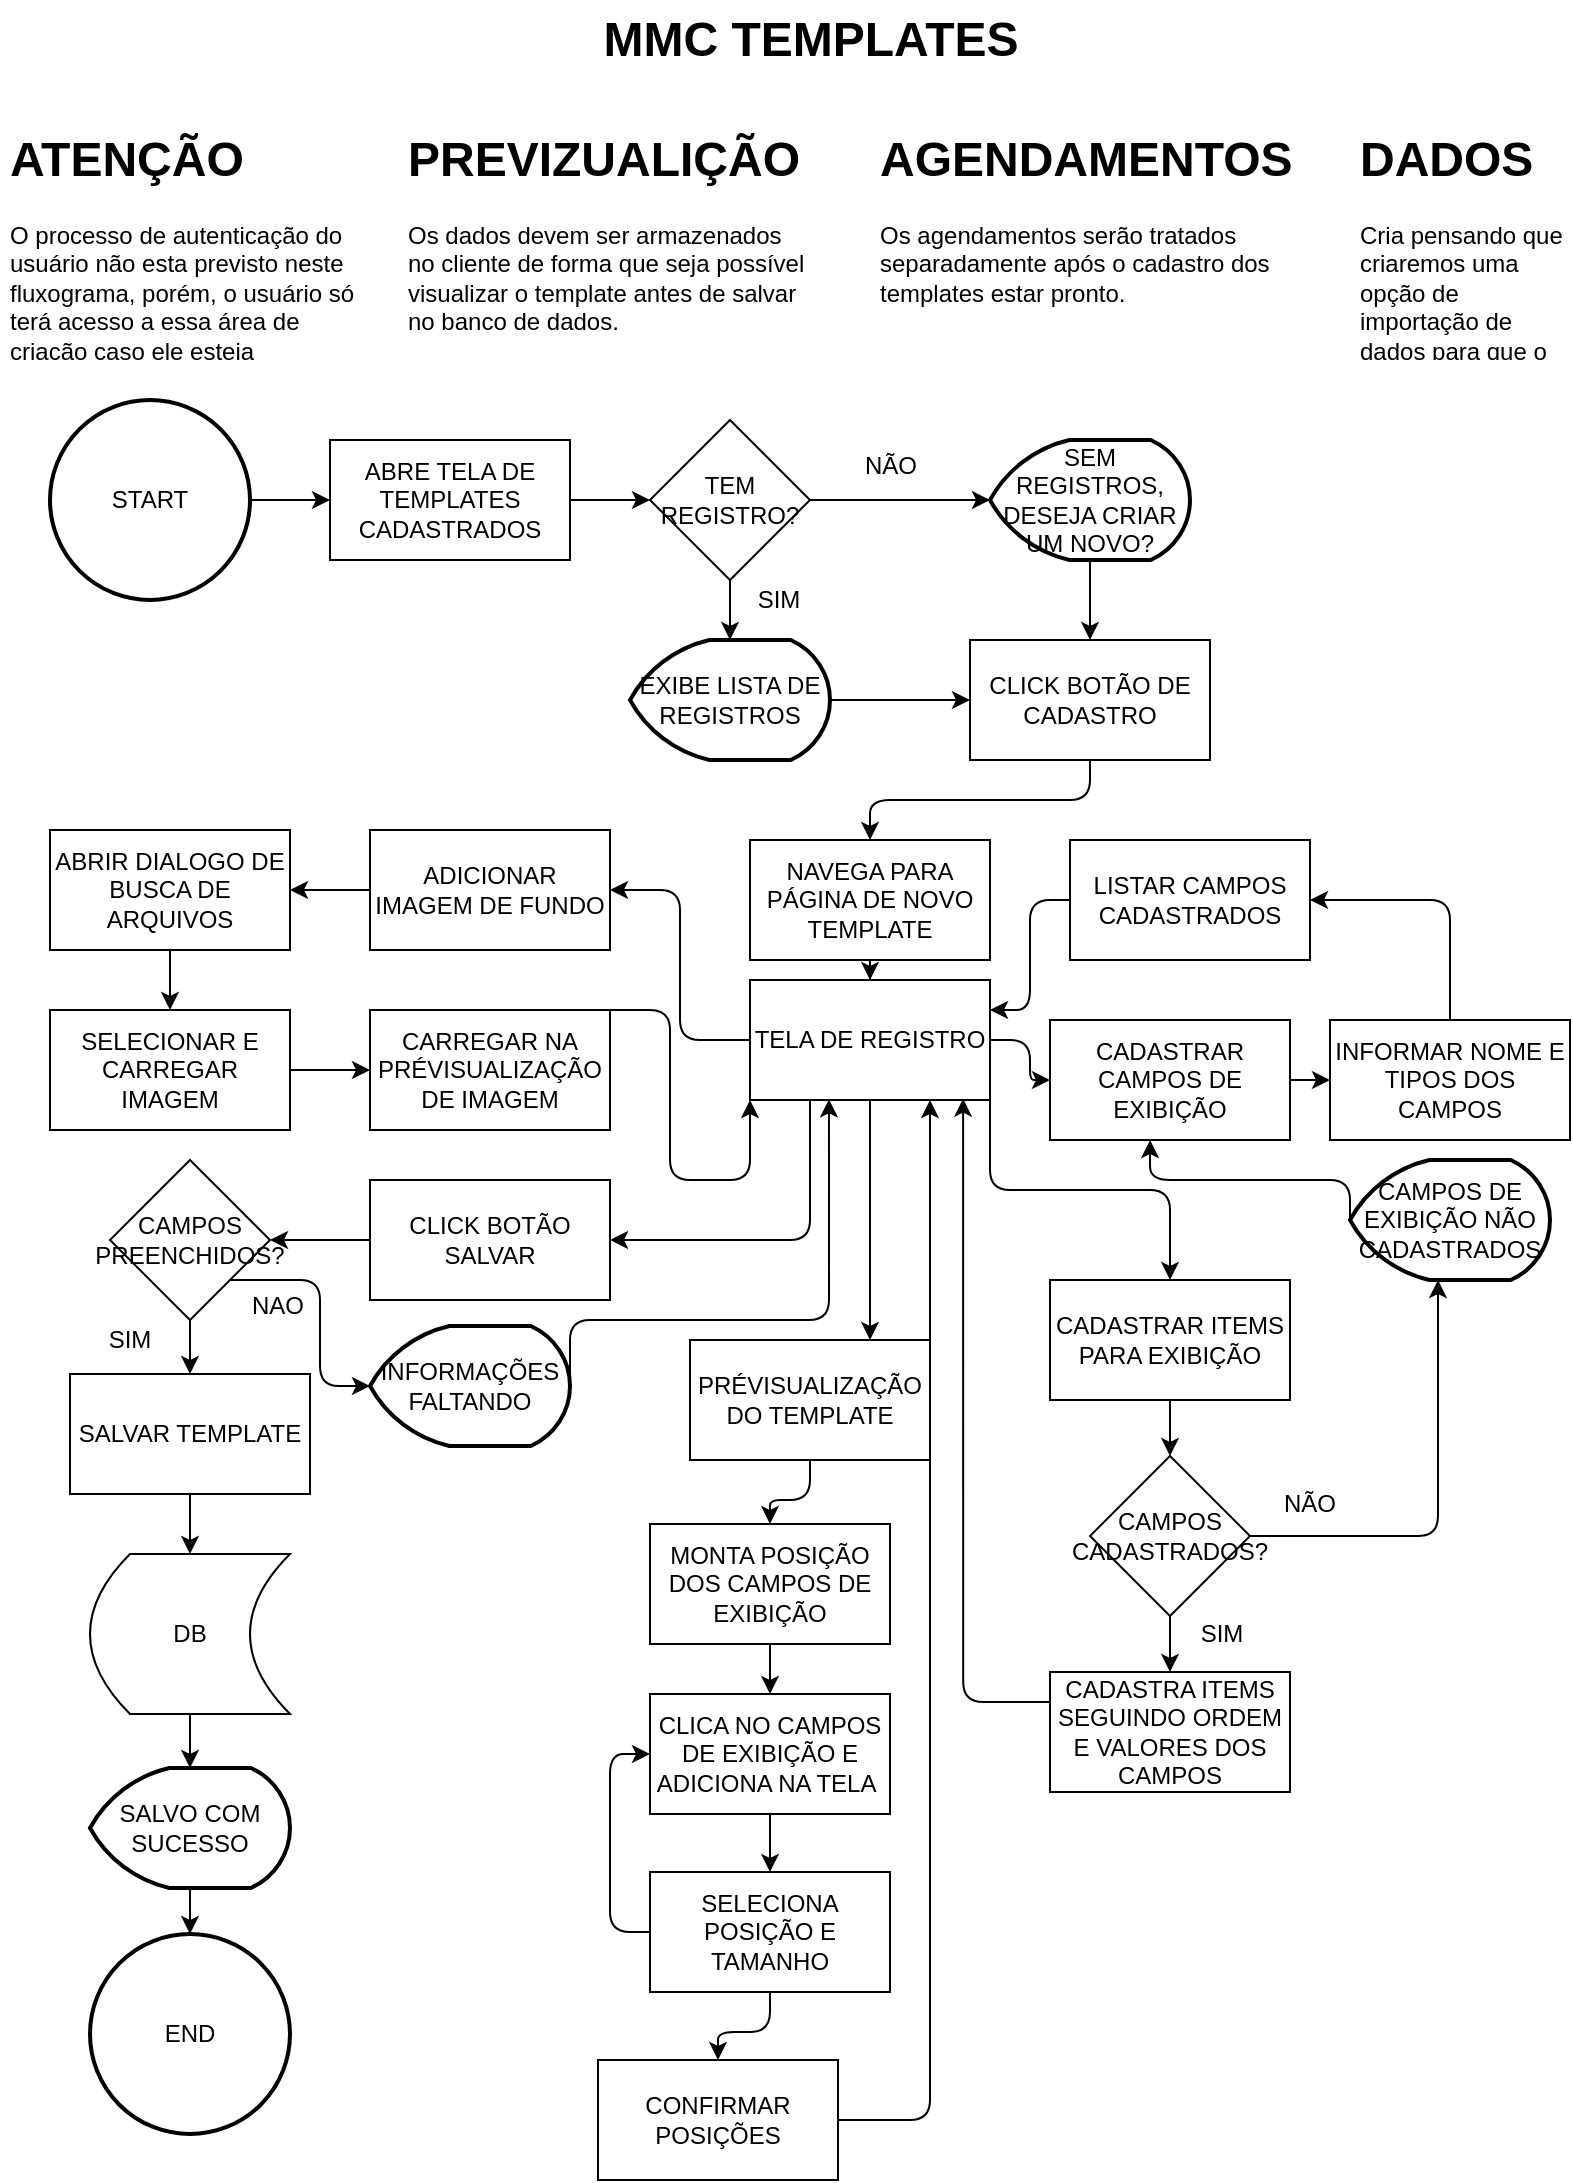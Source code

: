 <mxfile version="13.9.3" type="github">
  <diagram id="C5RBs43oDa-KdzZeNtuy" name="Page-1">
    <mxGraphModel dx="1736" dy="964" grid="1" gridSize="10" guides="1" tooltips="1" connect="1" arrows="1" fold="1" page="1" pageScale="1" pageWidth="827" pageHeight="1169" math="0" shadow="0">
      <root>
        <mxCell id="WIyWlLk6GJQsqaUBKTNV-0" />
        <mxCell id="WIyWlLk6GJQsqaUBKTNV-1" parent="WIyWlLk6GJQsqaUBKTNV-0" />
        <mxCell id="sGQGMvf4_0nQZH8boH3v-2" value="&lt;h1&gt;&lt;span&gt;ATENÇÃO&lt;/span&gt;&lt;/h1&gt;&lt;div&gt;&lt;span&gt;O processo de autenticação do usuário não esta previsto neste fluxograma, porém, o usuário só terá acesso a essa área de criação caso ele esteja autenticado e autorizado.&amp;nbsp;&lt;/span&gt;&lt;/div&gt;" style="text;html=1;strokeColor=none;fillColor=none;spacing=5;spacingTop=-20;whiteSpace=wrap;overflow=hidden;" vertex="1" parent="WIyWlLk6GJQsqaUBKTNV-1">
          <mxGeometry x="25" y="80" width="190" height="120" as="geometry" />
        </mxCell>
        <mxCell id="sGQGMvf4_0nQZH8boH3v-9" value="" style="edgeStyle=orthogonalEdgeStyle;orthogonalLoop=1;jettySize=auto;html=1;" edge="1" parent="WIyWlLk6GJQsqaUBKTNV-1" source="sGQGMvf4_0nQZH8boH3v-3" target="sGQGMvf4_0nQZH8boH3v-8">
          <mxGeometry relative="1" as="geometry" />
        </mxCell>
        <mxCell id="sGQGMvf4_0nQZH8boH3v-3" value="ABRE TELA DE TEMPLATES CADASTRADOS" style="whiteSpace=wrap;html=1;" vertex="1" parent="WIyWlLk6GJQsqaUBKTNV-1">
          <mxGeometry x="190" y="240" width="120" height="60" as="geometry" />
        </mxCell>
        <mxCell id="sGQGMvf4_0nQZH8boH3v-13" value="" style="edgeStyle=orthogonalEdgeStyle;orthogonalLoop=1;jettySize=auto;html=1;" edge="1" parent="WIyWlLk6GJQsqaUBKTNV-1" source="sGQGMvf4_0nQZH8boH3v-8" target="sGQGMvf4_0nQZH8boH3v-30">
          <mxGeometry relative="1" as="geometry">
            <mxPoint x="390" y="340" as="targetPoint" />
          </mxGeometry>
        </mxCell>
        <mxCell id="sGQGMvf4_0nQZH8boH3v-15" value="" style="edgeStyle=orthogonalEdgeStyle;orthogonalLoop=1;jettySize=auto;html=1;entryX=0;entryY=0.5;entryDx=0;entryDy=0;entryPerimeter=0;" edge="1" parent="WIyWlLk6GJQsqaUBKTNV-1" source="sGQGMvf4_0nQZH8boH3v-8" target="sGQGMvf4_0nQZH8boH3v-24">
          <mxGeometry relative="1" as="geometry">
            <mxPoint x="490" y="270" as="targetPoint" />
            <Array as="points">
              <mxPoint x="520" y="270" />
            </Array>
          </mxGeometry>
        </mxCell>
        <mxCell id="sGQGMvf4_0nQZH8boH3v-8" value="TEM REGISTRO?" style="rhombus;whiteSpace=wrap;html=1;" vertex="1" parent="WIyWlLk6GJQsqaUBKTNV-1">
          <mxGeometry x="350" y="230" width="80" height="80" as="geometry" />
        </mxCell>
        <mxCell id="sGQGMvf4_0nQZH8boH3v-11" value="SIM" style="text;html=1;align=center;verticalAlign=middle;resizable=0;points=[];autosize=1;" vertex="1" parent="WIyWlLk6GJQsqaUBKTNV-1">
          <mxGeometry x="394" y="310" width="40" height="20" as="geometry" />
        </mxCell>
        <mxCell id="sGQGMvf4_0nQZH8boH3v-19" style="edgeStyle=orthogonalEdgeStyle;orthogonalLoop=1;jettySize=auto;html=1;exitX=1;exitY=0.5;exitDx=0;exitDy=0;exitPerimeter=0;" edge="1" parent="WIyWlLk6GJQsqaUBKTNV-1" source="sGQGMvf4_0nQZH8boH3v-30" target="sGQGMvf4_0nQZH8boH3v-17">
          <mxGeometry relative="1" as="geometry">
            <mxPoint x="450" y="370" as="sourcePoint" />
          </mxGeometry>
        </mxCell>
        <mxCell id="sGQGMvf4_0nQZH8boH3v-18" value="" style="edgeStyle=orthogonalEdgeStyle;orthogonalLoop=1;jettySize=auto;html=1;" edge="1" parent="WIyWlLk6GJQsqaUBKTNV-1" source="sGQGMvf4_0nQZH8boH3v-24" target="sGQGMvf4_0nQZH8boH3v-17">
          <mxGeometry relative="1" as="geometry">
            <mxPoint x="550" y="300" as="sourcePoint" />
          </mxGeometry>
        </mxCell>
        <mxCell id="sGQGMvf4_0nQZH8boH3v-21" value="" style="edgeStyle=orthogonalEdgeStyle;orthogonalLoop=1;jettySize=auto;html=1;" edge="1" parent="WIyWlLk6GJQsqaUBKTNV-1" source="sGQGMvf4_0nQZH8boH3v-17" target="sGQGMvf4_0nQZH8boH3v-20">
          <mxGeometry relative="1" as="geometry" />
        </mxCell>
        <mxCell id="sGQGMvf4_0nQZH8boH3v-17" value="CLICK BOTÃO DE CADASTRO" style="whiteSpace=wrap;html=1;" vertex="1" parent="WIyWlLk6GJQsqaUBKTNV-1">
          <mxGeometry x="510" y="340" width="120" height="60" as="geometry" />
        </mxCell>
        <mxCell id="sGQGMvf4_0nQZH8boH3v-32" value="" style="edgeStyle=orthogonalEdgeStyle;curved=0;rounded=1;sketch=0;orthogonalLoop=1;jettySize=auto;html=1;" edge="1" parent="WIyWlLk6GJQsqaUBKTNV-1" source="sGQGMvf4_0nQZH8boH3v-20" target="sGQGMvf4_0nQZH8boH3v-31">
          <mxGeometry relative="1" as="geometry" />
        </mxCell>
        <mxCell id="sGQGMvf4_0nQZH8boH3v-20" value="NAVEGA PARA PÁGINA DE NOVO TEMPLATE" style="whiteSpace=wrap;html=1;" vertex="1" parent="WIyWlLk6GJQsqaUBKTNV-1">
          <mxGeometry x="400" y="440" width="120" height="60" as="geometry" />
        </mxCell>
        <mxCell id="sGQGMvf4_0nQZH8boH3v-73" value="" style="edgeStyle=orthogonalEdgeStyle;curved=0;rounded=1;sketch=0;orthogonalLoop=1;jettySize=auto;html=1;" edge="1" parent="WIyWlLk6GJQsqaUBKTNV-1" source="sGQGMvf4_0nQZH8boH3v-22" target="sGQGMvf4_0nQZH8boH3v-3">
          <mxGeometry relative="1" as="geometry" />
        </mxCell>
        <mxCell id="sGQGMvf4_0nQZH8boH3v-22" value="START" style="strokeWidth=2;html=1;shape=mxgraph.flowchart.start_2;whiteSpace=wrap;" vertex="1" parent="WIyWlLk6GJQsqaUBKTNV-1">
          <mxGeometry x="50" y="220" width="100" height="100" as="geometry" />
        </mxCell>
        <mxCell id="sGQGMvf4_0nQZH8boH3v-24" value="SEM REGISTROS, DESEJA CRIAR UM NOVO?" style="strokeWidth=2;html=1;shape=mxgraph.flowchart.display;whiteSpace=wrap;" vertex="1" parent="WIyWlLk6GJQsqaUBKTNV-1">
          <mxGeometry x="520" y="240" width="100" height="60" as="geometry" />
        </mxCell>
        <mxCell id="sGQGMvf4_0nQZH8boH3v-29" value="NÃO" style="text;html=1;align=center;verticalAlign=middle;resizable=0;points=[];autosize=1;" vertex="1" parent="WIyWlLk6GJQsqaUBKTNV-1">
          <mxGeometry x="450" y="243" width="40" height="20" as="geometry" />
        </mxCell>
        <mxCell id="sGQGMvf4_0nQZH8boH3v-30" value="&lt;span&gt;EXIBE LISTA DE REGISTROS&lt;/span&gt;" style="strokeWidth=2;html=1;shape=mxgraph.flowchart.display;whiteSpace=wrap;rounded=0;sketch=0;" vertex="1" parent="WIyWlLk6GJQsqaUBKTNV-1">
          <mxGeometry x="340" y="340" width="100" height="60" as="geometry" />
        </mxCell>
        <mxCell id="sGQGMvf4_0nQZH8boH3v-36" value="" style="edgeStyle=orthogonalEdgeStyle;curved=0;rounded=1;sketch=0;orthogonalLoop=1;jettySize=auto;html=1;" edge="1" parent="WIyWlLk6GJQsqaUBKTNV-1" source="sGQGMvf4_0nQZH8boH3v-31" target="sGQGMvf4_0nQZH8boH3v-35">
          <mxGeometry relative="1" as="geometry" />
        </mxCell>
        <mxCell id="sGQGMvf4_0nQZH8boH3v-38" value="" style="edgeStyle=orthogonalEdgeStyle;curved=0;rounded=1;sketch=0;orthogonalLoop=1;jettySize=auto;html=1;exitX=1;exitY=1;exitDx=0;exitDy=0;" edge="1" parent="WIyWlLk6GJQsqaUBKTNV-1" source="sGQGMvf4_0nQZH8boH3v-31" target="sGQGMvf4_0nQZH8boH3v-37">
          <mxGeometry relative="1" as="geometry">
            <mxPoint x="480" y="600" as="sourcePoint" />
          </mxGeometry>
        </mxCell>
        <mxCell id="sGQGMvf4_0nQZH8boH3v-74" style="edgeStyle=orthogonalEdgeStyle;curved=0;rounded=1;sketch=0;orthogonalLoop=1;jettySize=auto;html=1;exitX=0;exitY=0.5;exitDx=0;exitDy=0;entryX=1;entryY=0.5;entryDx=0;entryDy=0;" edge="1" parent="WIyWlLk6GJQsqaUBKTNV-1" source="sGQGMvf4_0nQZH8boH3v-31" target="sGQGMvf4_0nQZH8boH3v-33">
          <mxGeometry relative="1" as="geometry" />
        </mxCell>
        <mxCell id="sGQGMvf4_0nQZH8boH3v-76" value="" style="edgeStyle=orthogonalEdgeStyle;curved=0;rounded=1;sketch=0;orthogonalLoop=1;jettySize=auto;html=1;" edge="1" parent="WIyWlLk6GJQsqaUBKTNV-1" source="sGQGMvf4_0nQZH8boH3v-31" target="sGQGMvf4_0nQZH8boH3v-75">
          <mxGeometry relative="1" as="geometry">
            <Array as="points">
              <mxPoint x="460" y="660" />
              <mxPoint x="460" y="660" />
            </Array>
          </mxGeometry>
        </mxCell>
        <mxCell id="sGQGMvf4_0nQZH8boH3v-89" style="edgeStyle=orthogonalEdgeStyle;curved=0;rounded=1;sketch=0;orthogonalLoop=1;jettySize=auto;html=1;exitX=0.25;exitY=1;exitDx=0;exitDy=0;entryX=1;entryY=0.5;entryDx=0;entryDy=0;" edge="1" parent="WIyWlLk6GJQsqaUBKTNV-1" source="sGQGMvf4_0nQZH8boH3v-31" target="sGQGMvf4_0nQZH8boH3v-99">
          <mxGeometry relative="1" as="geometry" />
        </mxCell>
        <mxCell id="sGQGMvf4_0nQZH8boH3v-31" value="TELA DE REGISTRO" style="whiteSpace=wrap;html=1;" vertex="1" parent="WIyWlLk6GJQsqaUBKTNV-1">
          <mxGeometry x="400" y="510" width="120" height="60" as="geometry" />
        </mxCell>
        <mxCell id="sGQGMvf4_0nQZH8boH3v-56" value="" style="edgeStyle=orthogonalEdgeStyle;curved=0;rounded=1;sketch=0;orthogonalLoop=1;jettySize=auto;html=1;" edge="1" parent="WIyWlLk6GJQsqaUBKTNV-1" source="sGQGMvf4_0nQZH8boH3v-33" target="sGQGMvf4_0nQZH8boH3v-55">
          <mxGeometry relative="1" as="geometry" />
        </mxCell>
        <mxCell id="sGQGMvf4_0nQZH8boH3v-33" value="ADICIONAR IMAGEM DE FUNDO" style="whiteSpace=wrap;html=1;" vertex="1" parent="WIyWlLk6GJQsqaUBKTNV-1">
          <mxGeometry x="210" y="435" width="120" height="60" as="geometry" />
        </mxCell>
        <mxCell id="sGQGMvf4_0nQZH8boH3v-63" value="" style="edgeStyle=orthogonalEdgeStyle;curved=0;rounded=1;sketch=0;orthogonalLoop=1;jettySize=auto;html=1;" edge="1" parent="WIyWlLk6GJQsqaUBKTNV-1" source="sGQGMvf4_0nQZH8boH3v-35" target="sGQGMvf4_0nQZH8boH3v-62">
          <mxGeometry relative="1" as="geometry" />
        </mxCell>
        <mxCell id="sGQGMvf4_0nQZH8boH3v-35" value="CADASTRAR CAMPOS DE EXIBIÇÃO" style="whiteSpace=wrap;html=1;" vertex="1" parent="WIyWlLk6GJQsqaUBKTNV-1">
          <mxGeometry x="550" y="530" width="120" height="60" as="geometry" />
        </mxCell>
        <mxCell id="sGQGMvf4_0nQZH8boH3v-40" value="" style="edgeStyle=orthogonalEdgeStyle;curved=0;rounded=1;sketch=0;orthogonalLoop=1;jettySize=auto;html=1;" edge="1" parent="WIyWlLk6GJQsqaUBKTNV-1" source="sGQGMvf4_0nQZH8boH3v-37" target="sGQGMvf4_0nQZH8boH3v-39">
          <mxGeometry relative="1" as="geometry" />
        </mxCell>
        <mxCell id="sGQGMvf4_0nQZH8boH3v-37" value="CADASTRAR ITEMS PARA EXIBIÇÃO" style="whiteSpace=wrap;html=1;" vertex="1" parent="WIyWlLk6GJQsqaUBKTNV-1">
          <mxGeometry x="550" y="660" width="120" height="60" as="geometry" />
        </mxCell>
        <mxCell id="sGQGMvf4_0nQZH8boH3v-41" style="edgeStyle=orthogonalEdgeStyle;curved=0;rounded=1;sketch=0;orthogonalLoop=1;jettySize=auto;html=1;exitX=1;exitY=0.5;exitDx=0;exitDy=0;entryX=0.44;entryY=1;entryDx=0;entryDy=0;entryPerimeter=0;" edge="1" parent="WIyWlLk6GJQsqaUBKTNV-1" source="sGQGMvf4_0nQZH8boH3v-39" target="sGQGMvf4_0nQZH8boH3v-48">
          <mxGeometry relative="1" as="geometry" />
        </mxCell>
        <mxCell id="sGQGMvf4_0nQZH8boH3v-45" value="" style="edgeStyle=orthogonalEdgeStyle;curved=0;rounded=1;sketch=0;orthogonalLoop=1;jettySize=auto;html=1;" edge="1" parent="WIyWlLk6GJQsqaUBKTNV-1" source="sGQGMvf4_0nQZH8boH3v-39" target="sGQGMvf4_0nQZH8boH3v-44">
          <mxGeometry relative="1" as="geometry" />
        </mxCell>
        <mxCell id="sGQGMvf4_0nQZH8boH3v-39" value="CAMPOS CADASTRADOS?" style="rhombus;whiteSpace=wrap;html=1;" vertex="1" parent="WIyWlLk6GJQsqaUBKTNV-1">
          <mxGeometry x="570" y="748" width="80" height="80" as="geometry" />
        </mxCell>
        <mxCell id="sGQGMvf4_0nQZH8boH3v-43" value="NÃO" style="text;html=1;strokeColor=none;fillColor=none;align=center;verticalAlign=middle;whiteSpace=wrap;rounded=0;sketch=0;" vertex="1" parent="WIyWlLk6GJQsqaUBKTNV-1">
          <mxGeometry x="660" y="762" width="40" height="20" as="geometry" />
        </mxCell>
        <mxCell id="sGQGMvf4_0nQZH8boH3v-70" style="edgeStyle=orthogonalEdgeStyle;curved=0;rounded=1;sketch=0;orthogonalLoop=1;jettySize=auto;html=1;exitX=0;exitY=0.25;exitDx=0;exitDy=0;entryX=0.888;entryY=0.989;entryDx=0;entryDy=0;entryPerimeter=0;" edge="1" parent="WIyWlLk6GJQsqaUBKTNV-1" source="sGQGMvf4_0nQZH8boH3v-44" target="sGQGMvf4_0nQZH8boH3v-31">
          <mxGeometry relative="1" as="geometry" />
        </mxCell>
        <mxCell id="sGQGMvf4_0nQZH8boH3v-44" value="CADASTRA ITEMS SEGUINDO ORDEM E VALORES DOS CAMPOS" style="whiteSpace=wrap;html=1;" vertex="1" parent="WIyWlLk6GJQsqaUBKTNV-1">
          <mxGeometry x="550" y="856" width="120" height="60" as="geometry" />
        </mxCell>
        <mxCell id="sGQGMvf4_0nQZH8boH3v-46" value="SIM" style="text;html=1;strokeColor=none;fillColor=none;align=center;verticalAlign=middle;whiteSpace=wrap;rounded=0;sketch=0;" vertex="1" parent="WIyWlLk6GJQsqaUBKTNV-1">
          <mxGeometry x="616" y="827" width="40" height="20" as="geometry" />
        </mxCell>
        <mxCell id="sGQGMvf4_0nQZH8boH3v-54" value="" style="edgeStyle=orthogonalEdgeStyle;curved=0;rounded=1;sketch=0;orthogonalLoop=1;jettySize=auto;html=1;entryX=0.417;entryY=1;entryDx=0;entryDy=0;entryPerimeter=0;exitX=0;exitY=0.5;exitDx=0;exitDy=0;exitPerimeter=0;" edge="1" parent="WIyWlLk6GJQsqaUBKTNV-1" source="sGQGMvf4_0nQZH8boH3v-48" target="sGQGMvf4_0nQZH8boH3v-35">
          <mxGeometry relative="1" as="geometry">
            <Array as="points">
              <mxPoint x="700" y="610" />
              <mxPoint x="600" y="610" />
            </Array>
          </mxGeometry>
        </mxCell>
        <mxCell id="sGQGMvf4_0nQZH8boH3v-48" value="CAMPOS DE EXIBIÇÃO NÃO CADASTRADOS" style="strokeWidth=2;html=1;shape=mxgraph.flowchart.display;whiteSpace=wrap;rounded=0;sketch=0;" vertex="1" parent="WIyWlLk6GJQsqaUBKTNV-1">
          <mxGeometry x="700" y="600" width="100" height="60" as="geometry" />
        </mxCell>
        <mxCell id="sGQGMvf4_0nQZH8boH3v-58" value="" style="edgeStyle=orthogonalEdgeStyle;curved=0;rounded=1;sketch=0;orthogonalLoop=1;jettySize=auto;html=1;" edge="1" parent="WIyWlLk6GJQsqaUBKTNV-1" source="sGQGMvf4_0nQZH8boH3v-55" target="sGQGMvf4_0nQZH8boH3v-57">
          <mxGeometry relative="1" as="geometry" />
        </mxCell>
        <mxCell id="sGQGMvf4_0nQZH8boH3v-55" value="ABRIR DIALOGO DE BUSCA DE ARQUIVOS" style="whiteSpace=wrap;html=1;" vertex="1" parent="WIyWlLk6GJQsqaUBKTNV-1">
          <mxGeometry x="50" y="435" width="120" height="60" as="geometry" />
        </mxCell>
        <mxCell id="sGQGMvf4_0nQZH8boH3v-60" value="" style="edgeStyle=orthogonalEdgeStyle;curved=0;rounded=1;sketch=0;orthogonalLoop=1;jettySize=auto;html=1;" edge="1" parent="WIyWlLk6GJQsqaUBKTNV-1" source="sGQGMvf4_0nQZH8boH3v-57" target="sGQGMvf4_0nQZH8boH3v-59">
          <mxGeometry relative="1" as="geometry" />
        </mxCell>
        <mxCell id="sGQGMvf4_0nQZH8boH3v-57" value="SELECIONAR E CARREGAR IMAGEM" style="whiteSpace=wrap;html=1;" vertex="1" parent="WIyWlLk6GJQsqaUBKTNV-1">
          <mxGeometry x="50" y="525" width="120" height="60" as="geometry" />
        </mxCell>
        <mxCell id="sGQGMvf4_0nQZH8boH3v-61" style="edgeStyle=orthogonalEdgeStyle;curved=0;rounded=1;sketch=0;orthogonalLoop=1;jettySize=auto;html=1;exitX=1;exitY=0;exitDx=0;exitDy=0;entryX=0;entryY=1;entryDx=0;entryDy=0;" edge="1" parent="WIyWlLk6GJQsqaUBKTNV-1" source="sGQGMvf4_0nQZH8boH3v-59" target="sGQGMvf4_0nQZH8boH3v-31">
          <mxGeometry relative="1" as="geometry">
            <Array as="points">
              <mxPoint x="360" y="610" />
              <mxPoint x="400" y="610" />
            </Array>
          </mxGeometry>
        </mxCell>
        <mxCell id="sGQGMvf4_0nQZH8boH3v-59" value="CARREGAR NA PRÉVISUALIZAÇÃO DE IMAGEM" style="whiteSpace=wrap;html=1;" vertex="1" parent="WIyWlLk6GJQsqaUBKTNV-1">
          <mxGeometry x="210" y="525" width="120" height="60" as="geometry" />
        </mxCell>
        <mxCell id="sGQGMvf4_0nQZH8boH3v-68" style="edgeStyle=orthogonalEdgeStyle;curved=0;rounded=1;sketch=0;orthogonalLoop=1;jettySize=auto;html=1;exitX=0.5;exitY=0;exitDx=0;exitDy=0;entryX=1;entryY=0.5;entryDx=0;entryDy=0;" edge="1" parent="WIyWlLk6GJQsqaUBKTNV-1" source="sGQGMvf4_0nQZH8boH3v-62" target="sGQGMvf4_0nQZH8boH3v-64">
          <mxGeometry relative="1" as="geometry" />
        </mxCell>
        <mxCell id="sGQGMvf4_0nQZH8boH3v-62" value="INFORMAR NOME E TIPOS DOS CAMPOS" style="whiteSpace=wrap;html=1;" vertex="1" parent="WIyWlLk6GJQsqaUBKTNV-1">
          <mxGeometry x="690" y="530" width="120" height="60" as="geometry" />
        </mxCell>
        <mxCell id="sGQGMvf4_0nQZH8boH3v-69" style="edgeStyle=orthogonalEdgeStyle;curved=0;rounded=1;sketch=0;orthogonalLoop=1;jettySize=auto;html=1;exitX=0;exitY=0.5;exitDx=0;exitDy=0;entryX=1;entryY=0.25;entryDx=0;entryDy=0;" edge="1" parent="WIyWlLk6GJQsqaUBKTNV-1" source="sGQGMvf4_0nQZH8boH3v-64" target="sGQGMvf4_0nQZH8boH3v-31">
          <mxGeometry relative="1" as="geometry" />
        </mxCell>
        <mxCell id="sGQGMvf4_0nQZH8boH3v-64" value="LISTAR CAMPOS CADASTRADOS" style="whiteSpace=wrap;html=1;" vertex="1" parent="WIyWlLk6GJQsqaUBKTNV-1">
          <mxGeometry x="560" y="440" width="120" height="60" as="geometry" />
        </mxCell>
        <mxCell id="sGQGMvf4_0nQZH8boH3v-78" value="" style="edgeStyle=orthogonalEdgeStyle;curved=0;rounded=1;sketch=0;orthogonalLoop=1;jettySize=auto;html=1;" edge="1" parent="WIyWlLk6GJQsqaUBKTNV-1" source="sGQGMvf4_0nQZH8boH3v-75" target="sGQGMvf4_0nQZH8boH3v-77">
          <mxGeometry relative="1" as="geometry" />
        </mxCell>
        <mxCell id="sGQGMvf4_0nQZH8boH3v-75" value="PRÉVISUALIZAÇÃO DO TEMPLATE" style="whiteSpace=wrap;html=1;" vertex="1" parent="WIyWlLk6GJQsqaUBKTNV-1">
          <mxGeometry x="370" y="690" width="120" height="60" as="geometry" />
        </mxCell>
        <mxCell id="sGQGMvf4_0nQZH8boH3v-80" value="" style="edgeStyle=orthogonalEdgeStyle;curved=0;rounded=1;sketch=0;orthogonalLoop=1;jettySize=auto;html=1;" edge="1" parent="WIyWlLk6GJQsqaUBKTNV-1" source="sGQGMvf4_0nQZH8boH3v-77" target="sGQGMvf4_0nQZH8boH3v-79">
          <mxGeometry relative="1" as="geometry" />
        </mxCell>
        <mxCell id="sGQGMvf4_0nQZH8boH3v-77" value="MONTA POSIÇÃO DOS CAMPOS DE EXIBIÇÃO" style="whiteSpace=wrap;html=1;" vertex="1" parent="WIyWlLk6GJQsqaUBKTNV-1">
          <mxGeometry x="350" y="782" width="120" height="60" as="geometry" />
        </mxCell>
        <mxCell id="sGQGMvf4_0nQZH8boH3v-82" value="" style="edgeStyle=orthogonalEdgeStyle;curved=0;rounded=1;sketch=0;orthogonalLoop=1;jettySize=auto;html=1;" edge="1" parent="WIyWlLk6GJQsqaUBKTNV-1" source="sGQGMvf4_0nQZH8boH3v-79" target="sGQGMvf4_0nQZH8boH3v-81">
          <mxGeometry relative="1" as="geometry" />
        </mxCell>
        <mxCell id="sGQGMvf4_0nQZH8boH3v-79" value="CLICA NO CAMPOS DE EXIBIÇÃO E ADICIONA NA TELA&amp;nbsp;" style="whiteSpace=wrap;html=1;" vertex="1" parent="WIyWlLk6GJQsqaUBKTNV-1">
          <mxGeometry x="350" y="867" width="120" height="60" as="geometry" />
        </mxCell>
        <mxCell id="sGQGMvf4_0nQZH8boH3v-83" style="edgeStyle=orthogonalEdgeStyle;curved=0;rounded=1;sketch=0;orthogonalLoop=1;jettySize=auto;html=1;exitX=0;exitY=0.5;exitDx=0;exitDy=0;entryX=0;entryY=0.5;entryDx=0;entryDy=0;" edge="1" parent="WIyWlLk6GJQsqaUBKTNV-1" source="sGQGMvf4_0nQZH8boH3v-81" target="sGQGMvf4_0nQZH8boH3v-79">
          <mxGeometry relative="1" as="geometry" />
        </mxCell>
        <mxCell id="sGQGMvf4_0nQZH8boH3v-85" value="" style="edgeStyle=orthogonalEdgeStyle;curved=0;rounded=1;sketch=0;orthogonalLoop=1;jettySize=auto;html=1;" edge="1" parent="WIyWlLk6GJQsqaUBKTNV-1" source="sGQGMvf4_0nQZH8boH3v-81" target="sGQGMvf4_0nQZH8boH3v-84">
          <mxGeometry relative="1" as="geometry" />
        </mxCell>
        <mxCell id="sGQGMvf4_0nQZH8boH3v-81" value="SELECIONA POSIÇÃO E TAMANHO" style="whiteSpace=wrap;html=1;" vertex="1" parent="WIyWlLk6GJQsqaUBKTNV-1">
          <mxGeometry x="350" y="956" width="120" height="60" as="geometry" />
        </mxCell>
        <mxCell id="sGQGMvf4_0nQZH8boH3v-86" style="edgeStyle=orthogonalEdgeStyle;curved=0;rounded=1;sketch=0;orthogonalLoop=1;jettySize=auto;html=1;exitX=1;exitY=0.5;exitDx=0;exitDy=0;entryX=0.75;entryY=1;entryDx=0;entryDy=0;" edge="1" parent="WIyWlLk6GJQsqaUBKTNV-1" source="sGQGMvf4_0nQZH8boH3v-84" target="sGQGMvf4_0nQZH8boH3v-31">
          <mxGeometry relative="1" as="geometry">
            <mxPoint x="480" y="600" as="targetPoint" />
            <Array as="points">
              <mxPoint x="490" y="1080" />
            </Array>
          </mxGeometry>
        </mxCell>
        <mxCell id="sGQGMvf4_0nQZH8boH3v-84" value="CONFIRMAR POSIÇÕES" style="whiteSpace=wrap;html=1;" vertex="1" parent="WIyWlLk6GJQsqaUBKTNV-1">
          <mxGeometry x="324" y="1050" width="120" height="60" as="geometry" />
        </mxCell>
        <mxCell id="sGQGMvf4_0nQZH8boH3v-91" style="edgeStyle=orthogonalEdgeStyle;curved=0;rounded=1;sketch=0;orthogonalLoop=1;jettySize=auto;html=1;exitX=0.5;exitY=1;exitDx=0;exitDy=0;" edge="1" parent="WIyWlLk6GJQsqaUBKTNV-1" source="sGQGMvf4_0nQZH8boH3v-88" target="sGQGMvf4_0nQZH8boH3v-90">
          <mxGeometry relative="1" as="geometry" />
        </mxCell>
        <mxCell id="sGQGMvf4_0nQZH8boH3v-88" value="SALVAR TEMPLATE" style="rounded=0;whiteSpace=wrap;html=1;sketch=0;" vertex="1" parent="WIyWlLk6GJQsqaUBKTNV-1">
          <mxGeometry x="60" y="707" width="120" height="60" as="geometry" />
        </mxCell>
        <mxCell id="sGQGMvf4_0nQZH8boH3v-93" value="" style="edgeStyle=orthogonalEdgeStyle;curved=0;rounded=1;sketch=0;orthogonalLoop=1;jettySize=auto;html=1;" edge="1" parent="WIyWlLk6GJQsqaUBKTNV-1" source="sGQGMvf4_0nQZH8boH3v-90" target="sGQGMvf4_0nQZH8boH3v-94">
          <mxGeometry relative="1" as="geometry">
            <mxPoint x="120" y="907" as="targetPoint" />
          </mxGeometry>
        </mxCell>
        <mxCell id="sGQGMvf4_0nQZH8boH3v-90" value="DB" style="shape=dataStorage;whiteSpace=wrap;html=1;fixedSize=1;rounded=0;sketch=0;size=20;" vertex="1" parent="WIyWlLk6GJQsqaUBKTNV-1">
          <mxGeometry x="70" y="797" width="100" height="80" as="geometry" />
        </mxCell>
        <mxCell id="sGQGMvf4_0nQZH8boH3v-98" value="" style="edgeStyle=orthogonalEdgeStyle;curved=0;rounded=1;sketch=0;orthogonalLoop=1;jettySize=auto;html=1;" edge="1" parent="WIyWlLk6GJQsqaUBKTNV-1" source="sGQGMvf4_0nQZH8boH3v-94" target="sGQGMvf4_0nQZH8boH3v-97">
          <mxGeometry relative="1" as="geometry" />
        </mxCell>
        <mxCell id="sGQGMvf4_0nQZH8boH3v-94" value="SALVO COM SUCESSO" style="strokeWidth=2;html=1;shape=mxgraph.flowchart.display;whiteSpace=wrap;rounded=0;sketch=0;" vertex="1" parent="WIyWlLk6GJQsqaUBKTNV-1">
          <mxGeometry x="70" y="904" width="100" height="60" as="geometry" />
        </mxCell>
        <mxCell id="sGQGMvf4_0nQZH8boH3v-97" value="END" style="strokeWidth=2;html=1;shape=mxgraph.flowchart.start_2;whiteSpace=wrap;rounded=0;sketch=0;" vertex="1" parent="WIyWlLk6GJQsqaUBKTNV-1">
          <mxGeometry x="70" y="987" width="100" height="100" as="geometry" />
        </mxCell>
        <mxCell id="sGQGMvf4_0nQZH8boH3v-107" value="" style="edgeStyle=orthogonalEdgeStyle;curved=0;rounded=1;sketch=0;orthogonalLoop=1;jettySize=auto;html=1;" edge="1" parent="WIyWlLk6GJQsqaUBKTNV-1" source="sGQGMvf4_0nQZH8boH3v-99" target="sGQGMvf4_0nQZH8boH3v-106">
          <mxGeometry relative="1" as="geometry" />
        </mxCell>
        <mxCell id="sGQGMvf4_0nQZH8boH3v-99" value="CLICK BOTÃO SALVAR" style="rounded=0;whiteSpace=wrap;html=1;sketch=0;" vertex="1" parent="WIyWlLk6GJQsqaUBKTNV-1">
          <mxGeometry x="210" y="610" width="120" height="60" as="geometry" />
        </mxCell>
        <mxCell id="sGQGMvf4_0nQZH8boH3v-109" style="edgeStyle=orthogonalEdgeStyle;curved=0;rounded=1;sketch=0;orthogonalLoop=1;jettySize=auto;html=1;exitX=0.5;exitY=1;exitDx=0;exitDy=0;entryX=0.5;entryY=0;entryDx=0;entryDy=0;" edge="1" parent="WIyWlLk6GJQsqaUBKTNV-1" source="sGQGMvf4_0nQZH8boH3v-106" target="sGQGMvf4_0nQZH8boH3v-88">
          <mxGeometry relative="1" as="geometry" />
        </mxCell>
        <mxCell id="sGQGMvf4_0nQZH8boH3v-114" style="edgeStyle=orthogonalEdgeStyle;curved=0;rounded=1;sketch=0;orthogonalLoop=1;jettySize=auto;html=1;exitX=1;exitY=1;exitDx=0;exitDy=0;entryX=0;entryY=0.5;entryDx=0;entryDy=0;entryPerimeter=0;" edge="1" parent="WIyWlLk6GJQsqaUBKTNV-1" source="sGQGMvf4_0nQZH8boH3v-106" target="sGQGMvf4_0nQZH8boH3v-113">
          <mxGeometry relative="1" as="geometry" />
        </mxCell>
        <mxCell id="sGQGMvf4_0nQZH8boH3v-106" value="CAMPOS PREENCHIDOS?" style="rhombus;whiteSpace=wrap;html=1;rounded=0;sketch=0;" vertex="1" parent="WIyWlLk6GJQsqaUBKTNV-1">
          <mxGeometry x="80" y="600" width="80" height="80" as="geometry" />
        </mxCell>
        <mxCell id="sGQGMvf4_0nQZH8boH3v-110" value="SIM" style="text;html=1;strokeColor=none;fillColor=none;align=center;verticalAlign=middle;whiteSpace=wrap;rounded=0;sketch=0;" vertex="1" parent="WIyWlLk6GJQsqaUBKTNV-1">
          <mxGeometry x="70" y="680" width="40" height="20" as="geometry" />
        </mxCell>
        <mxCell id="sGQGMvf4_0nQZH8boH3v-112" value="NAO" style="text;html=1;strokeColor=none;fillColor=none;align=center;verticalAlign=middle;whiteSpace=wrap;rounded=0;sketch=0;" vertex="1" parent="WIyWlLk6GJQsqaUBKTNV-1">
          <mxGeometry x="144" y="663" width="40" height="20" as="geometry" />
        </mxCell>
        <mxCell id="sGQGMvf4_0nQZH8boH3v-115" style="edgeStyle=orthogonalEdgeStyle;curved=0;rounded=1;sketch=0;orthogonalLoop=1;jettySize=auto;html=1;exitX=1;exitY=0.5;exitDx=0;exitDy=0;exitPerimeter=0;entryX=0.329;entryY=0.994;entryDx=0;entryDy=0;entryPerimeter=0;" edge="1" parent="WIyWlLk6GJQsqaUBKTNV-1" source="sGQGMvf4_0nQZH8boH3v-113" target="sGQGMvf4_0nQZH8boH3v-31">
          <mxGeometry relative="1" as="geometry">
            <Array as="points">
              <mxPoint x="310" y="680" />
              <mxPoint x="440" y="680" />
            </Array>
          </mxGeometry>
        </mxCell>
        <mxCell id="sGQGMvf4_0nQZH8boH3v-113" value="INFORMAÇÕES FALTANDO" style="strokeWidth=2;html=1;shape=mxgraph.flowchart.display;whiteSpace=wrap;rounded=0;sketch=0;" vertex="1" parent="WIyWlLk6GJQsqaUBKTNV-1">
          <mxGeometry x="210" y="683" width="100" height="60" as="geometry" />
        </mxCell>
        <mxCell id="sGQGMvf4_0nQZH8boH3v-116" value="&lt;h1&gt;PREVIZUALIÇÃO&lt;/h1&gt;&lt;p&gt;Os dados devem ser armazenados no cliente de forma que seja possível visualizar o template antes de salvar no banco de dados.&amp;nbsp;&lt;/p&gt;" style="text;html=1;strokeColor=none;fillColor=none;spacing=5;spacingTop=-20;whiteSpace=wrap;overflow=hidden;rounded=0;sketch=0;" vertex="1" parent="WIyWlLk6GJQsqaUBKTNV-1">
          <mxGeometry x="224" y="80" width="210" height="120" as="geometry" />
        </mxCell>
        <mxCell id="sGQGMvf4_0nQZH8boH3v-117" value="&lt;h1&gt;AGENDAMENTOS&lt;/h1&gt;&lt;p&gt;Os agendamentos serão tratados separadamente após o cadastro dos templates estar pronto.&lt;/p&gt;" style="text;html=1;strokeColor=none;fillColor=none;spacing=5;spacingTop=-20;whiteSpace=wrap;overflow=hidden;rounded=0;sketch=0;" vertex="1" parent="WIyWlLk6GJQsqaUBKTNV-1">
          <mxGeometry x="460" y="80" width="220" height="120" as="geometry" />
        </mxCell>
        <mxCell id="sGQGMvf4_0nQZH8boH3v-118" value="&lt;h1&gt;DADOS&lt;/h1&gt;&lt;p&gt;Cria pensando que criaremos uma opção de importação de dados para que o usuário não precisa cadastra-los.&lt;/p&gt;" style="text;html=1;strokeColor=none;fillColor=none;spacing=5;spacingTop=-20;whiteSpace=wrap;overflow=hidden;rounded=0;sketch=0;" vertex="1" parent="WIyWlLk6GJQsqaUBKTNV-1">
          <mxGeometry x="700" y="80" width="110" height="120" as="geometry" />
        </mxCell>
        <mxCell id="sGQGMvf4_0nQZH8boH3v-120" value="MMC TEMPLATES" style="text;strokeColor=none;fillColor=none;html=1;fontSize=24;fontStyle=1;verticalAlign=middle;align=center;rounded=0;sketch=0;" vertex="1" parent="WIyWlLk6GJQsqaUBKTNV-1">
          <mxGeometry x="380" y="20" width="100" height="40" as="geometry" />
        </mxCell>
      </root>
    </mxGraphModel>
  </diagram>
</mxfile>
